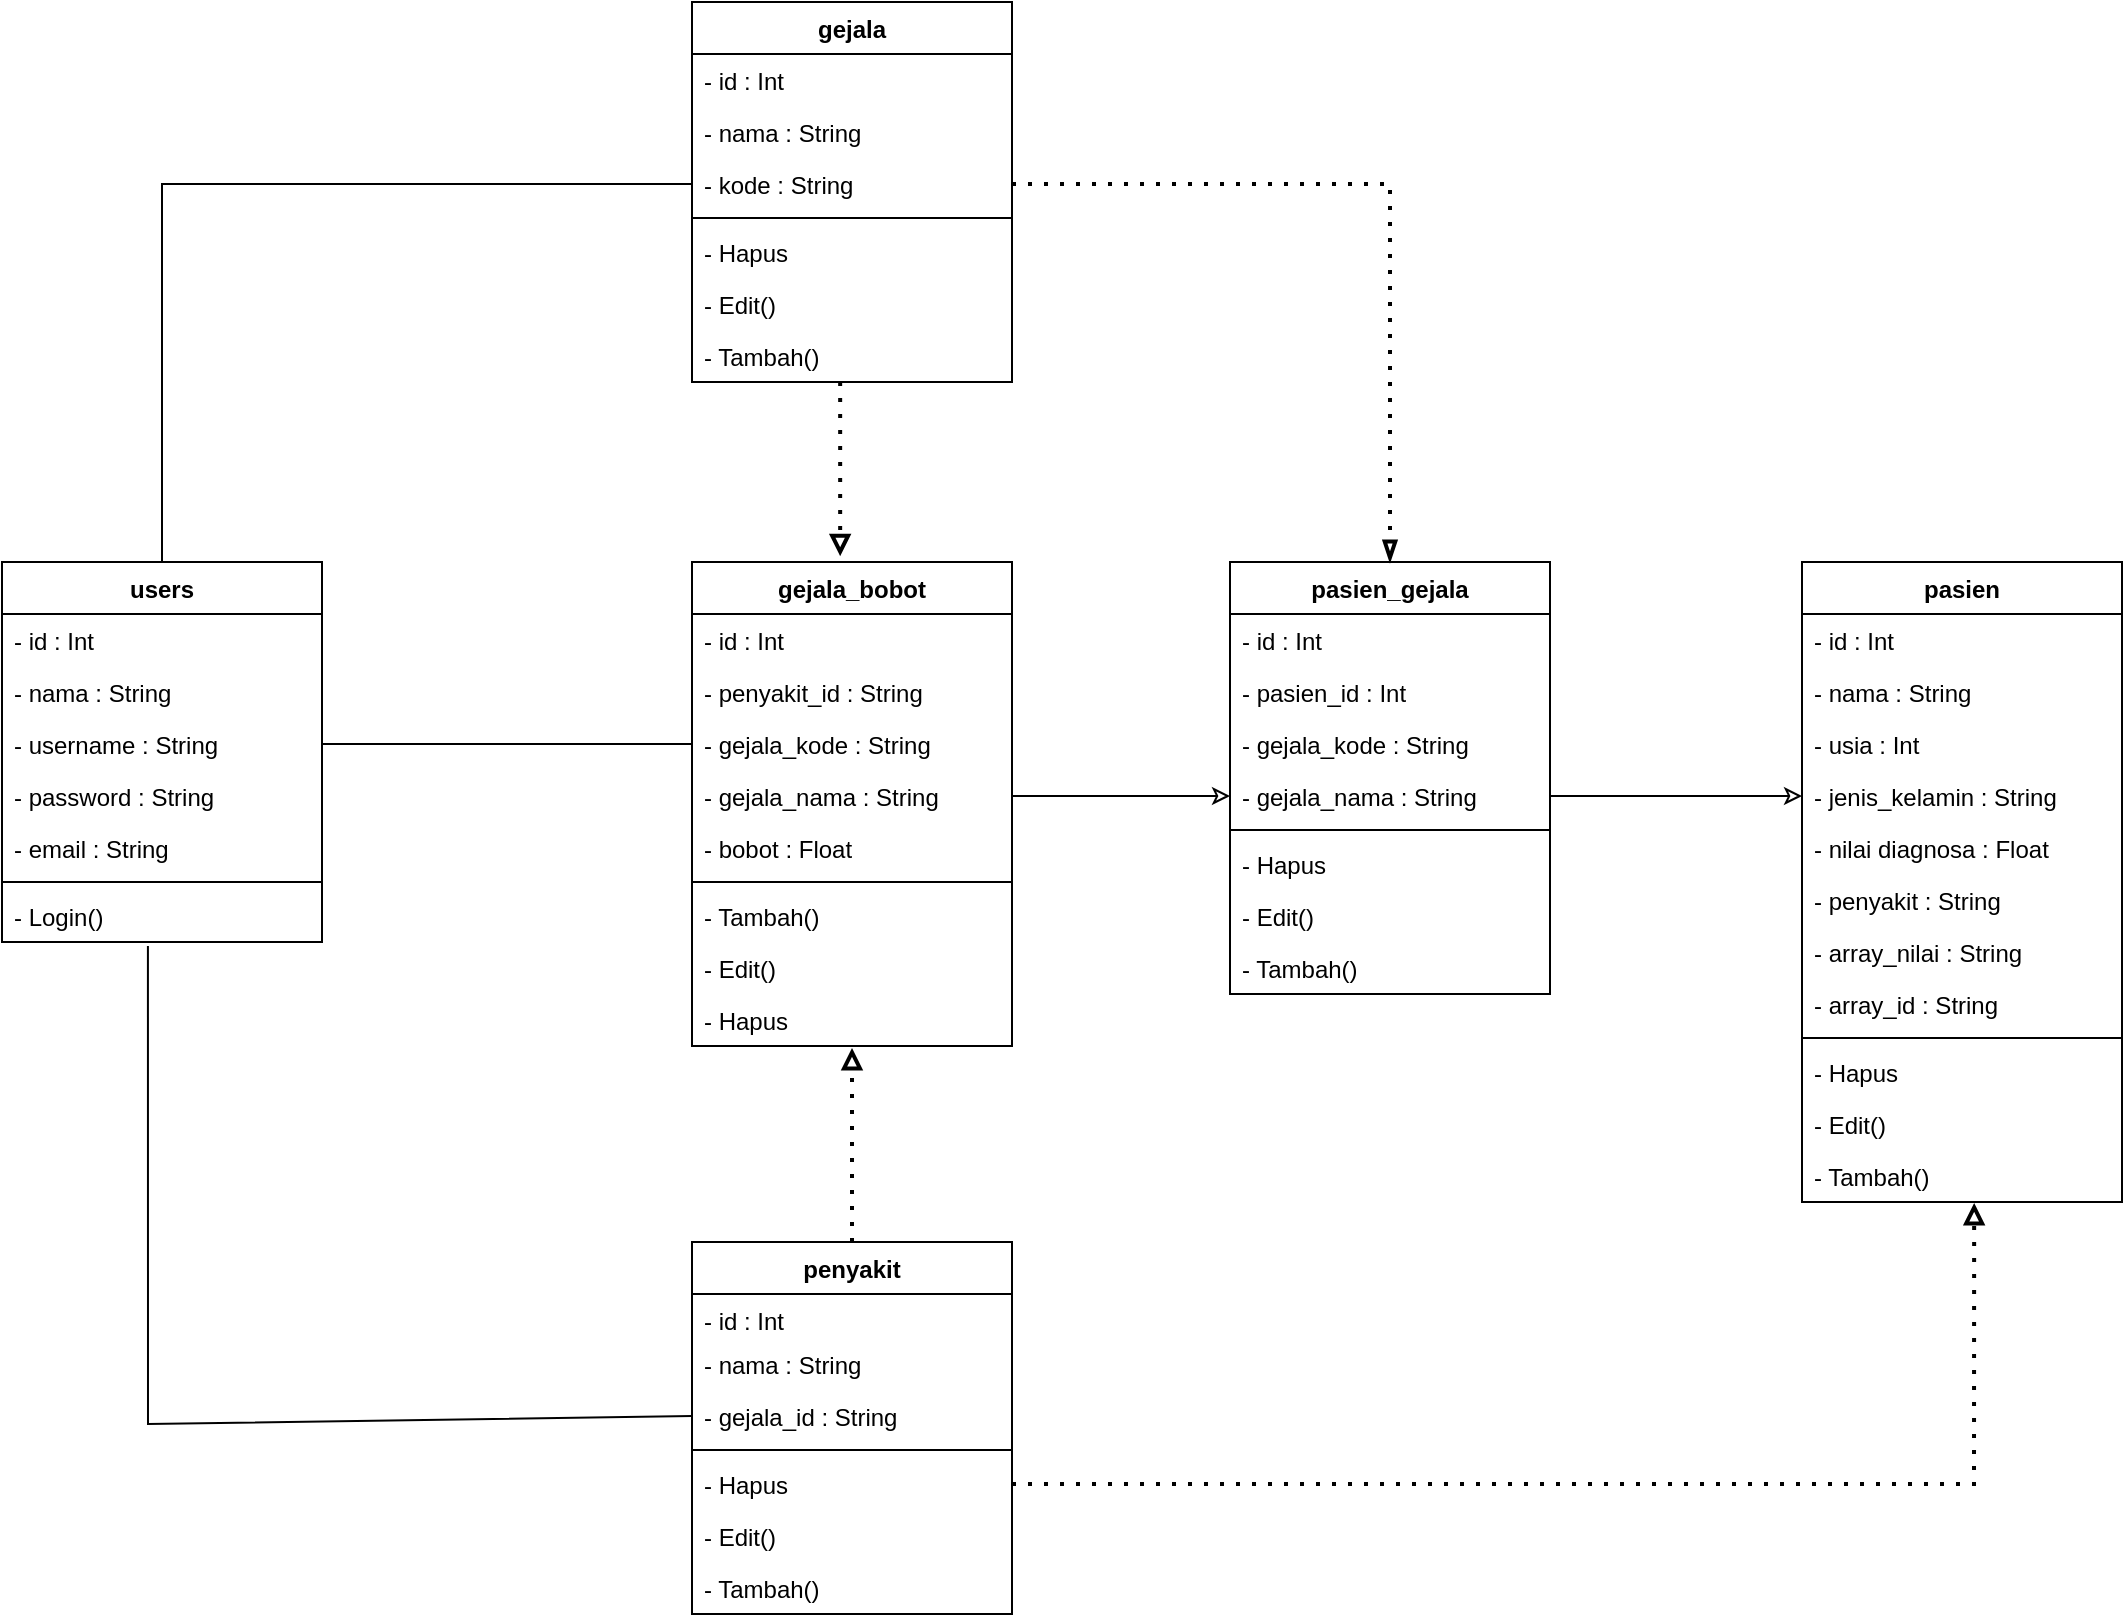 <mxfile version="16.2.4" type="device"><diagram id="tVFzfi2vqkuSzDGBgphO" name="Page-1"><mxGraphModel dx="1021" dy="567" grid="1" gridSize="10" guides="1" tooltips="1" connect="1" arrows="1" fold="1" page="1" pageScale="1" pageWidth="850" pageHeight="1100" math="0" shadow="0"><root><mxCell id="0"/><mxCell id="1" parent="0"/><mxCell id="MOoRzigpfjnTgvC6gudE-1" value="users" style="swimlane;fontStyle=1;align=center;verticalAlign=top;childLayout=stackLayout;horizontal=1;startSize=26;horizontalStack=0;resizeParent=1;resizeParentMax=0;resizeLast=0;collapsible=1;marginBottom=0;" vertex="1" parent="1"><mxGeometry x="80" y="330" width="160" height="190" as="geometry"/></mxCell><mxCell id="MOoRzigpfjnTgvC6gudE-2" value="- id : Int" style="text;strokeColor=none;fillColor=none;align=left;verticalAlign=top;spacingLeft=4;spacingRight=4;overflow=hidden;rotatable=0;points=[[0,0.5],[1,0.5]];portConstraint=eastwest;" vertex="1" parent="MOoRzigpfjnTgvC6gudE-1"><mxGeometry y="26" width="160" height="26" as="geometry"/></mxCell><mxCell id="MOoRzigpfjnTgvC6gudE-5" value="- nama : String" style="text;strokeColor=none;fillColor=none;align=left;verticalAlign=top;spacingLeft=4;spacingRight=4;overflow=hidden;rotatable=0;points=[[0,0.5],[1,0.5]];portConstraint=eastwest;" vertex="1" parent="MOoRzigpfjnTgvC6gudE-1"><mxGeometry y="52" width="160" height="26" as="geometry"/></mxCell><mxCell id="MOoRzigpfjnTgvC6gudE-6" value="- username : String" style="text;strokeColor=none;fillColor=none;align=left;verticalAlign=top;spacingLeft=4;spacingRight=4;overflow=hidden;rotatable=0;points=[[0,0.5],[1,0.5]];portConstraint=eastwest;" vertex="1" parent="MOoRzigpfjnTgvC6gudE-1"><mxGeometry y="78" width="160" height="26" as="geometry"/></mxCell><mxCell id="MOoRzigpfjnTgvC6gudE-7" value="- password : String" style="text;strokeColor=none;fillColor=none;align=left;verticalAlign=top;spacingLeft=4;spacingRight=4;overflow=hidden;rotatable=0;points=[[0,0.5],[1,0.5]];portConstraint=eastwest;" vertex="1" parent="MOoRzigpfjnTgvC6gudE-1"><mxGeometry y="104" width="160" height="26" as="geometry"/></mxCell><mxCell id="MOoRzigpfjnTgvC6gudE-8" value="- email : String" style="text;strokeColor=none;fillColor=none;align=left;verticalAlign=top;spacingLeft=4;spacingRight=4;overflow=hidden;rotatable=0;points=[[0,0.5],[1,0.5]];portConstraint=eastwest;" vertex="1" parent="MOoRzigpfjnTgvC6gudE-1"><mxGeometry y="130" width="160" height="26" as="geometry"/></mxCell><mxCell id="MOoRzigpfjnTgvC6gudE-3" value="" style="line;strokeWidth=1;fillColor=none;align=left;verticalAlign=middle;spacingTop=-1;spacingLeft=3;spacingRight=3;rotatable=0;labelPosition=right;points=[];portConstraint=eastwest;" vertex="1" parent="MOoRzigpfjnTgvC6gudE-1"><mxGeometry y="156" width="160" height="8" as="geometry"/></mxCell><mxCell id="MOoRzigpfjnTgvC6gudE-4" value="- Login()" style="text;strokeColor=none;fillColor=none;align=left;verticalAlign=top;spacingLeft=4;spacingRight=4;overflow=hidden;rotatable=0;points=[[0,0.5],[1,0.5]];portConstraint=eastwest;" vertex="1" parent="MOoRzigpfjnTgvC6gudE-1"><mxGeometry y="164" width="160" height="26" as="geometry"/></mxCell><mxCell id="MOoRzigpfjnTgvC6gudE-9" value="gejala_bobot" style="swimlane;fontStyle=1;align=center;verticalAlign=top;childLayout=stackLayout;horizontal=1;startSize=26;horizontalStack=0;resizeParent=1;resizeParentMax=0;resizeLast=0;collapsible=1;marginBottom=0;" vertex="1" parent="1"><mxGeometry x="425" y="330" width="160" height="242" as="geometry"/></mxCell><mxCell id="MOoRzigpfjnTgvC6gudE-10" value="- id : Int" style="text;strokeColor=none;fillColor=none;align=left;verticalAlign=top;spacingLeft=4;spacingRight=4;overflow=hidden;rotatable=0;points=[[0,0.5],[1,0.5]];portConstraint=eastwest;" vertex="1" parent="MOoRzigpfjnTgvC6gudE-9"><mxGeometry y="26" width="160" height="26" as="geometry"/></mxCell><mxCell id="MOoRzigpfjnTgvC6gudE-11" value="- penyakit_id : String" style="text;strokeColor=none;fillColor=none;align=left;verticalAlign=top;spacingLeft=4;spacingRight=4;overflow=hidden;rotatable=0;points=[[0,0.5],[1,0.5]];portConstraint=eastwest;" vertex="1" parent="MOoRzigpfjnTgvC6gudE-9"><mxGeometry y="52" width="160" height="26" as="geometry"/></mxCell><mxCell id="MOoRzigpfjnTgvC6gudE-12" value="- gejala_kode : String" style="text;strokeColor=none;fillColor=none;align=left;verticalAlign=top;spacingLeft=4;spacingRight=4;overflow=hidden;rotatable=0;points=[[0,0.5],[1,0.5]];portConstraint=eastwest;" vertex="1" parent="MOoRzigpfjnTgvC6gudE-9"><mxGeometry y="78" width="160" height="26" as="geometry"/></mxCell><mxCell id="MOoRzigpfjnTgvC6gudE-13" value="- gejala_nama : String" style="text;strokeColor=none;fillColor=none;align=left;verticalAlign=top;spacingLeft=4;spacingRight=4;overflow=hidden;rotatable=0;points=[[0,0.5],[1,0.5]];portConstraint=eastwest;" vertex="1" parent="MOoRzigpfjnTgvC6gudE-9"><mxGeometry y="104" width="160" height="26" as="geometry"/></mxCell><mxCell id="MOoRzigpfjnTgvC6gudE-14" value="- bobot : Float" style="text;strokeColor=none;fillColor=none;align=left;verticalAlign=top;spacingLeft=4;spacingRight=4;overflow=hidden;rotatable=0;points=[[0,0.5],[1,0.5]];portConstraint=eastwest;" vertex="1" parent="MOoRzigpfjnTgvC6gudE-9"><mxGeometry y="130" width="160" height="26" as="geometry"/></mxCell><mxCell id="MOoRzigpfjnTgvC6gudE-15" value="" style="line;strokeWidth=1;fillColor=none;align=left;verticalAlign=middle;spacingTop=-1;spacingLeft=3;spacingRight=3;rotatable=0;labelPosition=right;points=[];portConstraint=eastwest;" vertex="1" parent="MOoRzigpfjnTgvC6gudE-9"><mxGeometry y="156" width="160" height="8" as="geometry"/></mxCell><mxCell id="MOoRzigpfjnTgvC6gudE-16" value="- Tambah()" style="text;strokeColor=none;fillColor=none;align=left;verticalAlign=top;spacingLeft=4;spacingRight=4;overflow=hidden;rotatable=0;points=[[0,0.5],[1,0.5]];portConstraint=eastwest;" vertex="1" parent="MOoRzigpfjnTgvC6gudE-9"><mxGeometry y="164" width="160" height="26" as="geometry"/></mxCell><mxCell id="MOoRzigpfjnTgvC6gudE-17" value="- Edit()" style="text;strokeColor=none;fillColor=none;align=left;verticalAlign=top;spacingLeft=4;spacingRight=4;overflow=hidden;rotatable=0;points=[[0,0.5],[1,0.5]];portConstraint=eastwest;" vertex="1" parent="MOoRzigpfjnTgvC6gudE-9"><mxGeometry y="190" width="160" height="26" as="geometry"/></mxCell><mxCell id="MOoRzigpfjnTgvC6gudE-18" value="- Hapus" style="text;strokeColor=none;fillColor=none;align=left;verticalAlign=top;spacingLeft=4;spacingRight=4;overflow=hidden;rotatable=0;points=[[0,0.5],[1,0.5]];portConstraint=eastwest;" vertex="1" parent="MOoRzigpfjnTgvC6gudE-9"><mxGeometry y="216" width="160" height="26" as="geometry"/></mxCell><mxCell id="MOoRzigpfjnTgvC6gudE-20" style="edgeStyle=orthogonalEdgeStyle;rounded=0;orthogonalLoop=1;jettySize=auto;html=1;exitX=1;exitY=0.5;exitDx=0;exitDy=0;entryX=0;entryY=0.5;entryDx=0;entryDy=0;endArrow=none;endFill=0;" edge="1" parent="1" source="MOoRzigpfjnTgvC6gudE-6" target="MOoRzigpfjnTgvC6gudE-12"><mxGeometry relative="1" as="geometry"/></mxCell><mxCell id="MOoRzigpfjnTgvC6gudE-22" value="gejala" style="swimlane;fontStyle=1;align=center;verticalAlign=top;childLayout=stackLayout;horizontal=1;startSize=26;horizontalStack=0;resizeParent=1;resizeParentMax=0;resizeLast=0;collapsible=1;marginBottom=0;" vertex="1" parent="1"><mxGeometry x="425" y="50" width="160" height="190" as="geometry"/></mxCell><mxCell id="MOoRzigpfjnTgvC6gudE-23" value="- id : Int" style="text;strokeColor=none;fillColor=none;align=left;verticalAlign=top;spacingLeft=4;spacingRight=4;overflow=hidden;rotatable=0;points=[[0,0.5],[1,0.5]];portConstraint=eastwest;" vertex="1" parent="MOoRzigpfjnTgvC6gudE-22"><mxGeometry y="26" width="160" height="26" as="geometry"/></mxCell><mxCell id="MOoRzigpfjnTgvC6gudE-24" value="- nama : String" style="text;strokeColor=none;fillColor=none;align=left;verticalAlign=top;spacingLeft=4;spacingRight=4;overflow=hidden;rotatable=0;points=[[0,0.5],[1,0.5]];portConstraint=eastwest;" vertex="1" parent="MOoRzigpfjnTgvC6gudE-22"><mxGeometry y="52" width="160" height="26" as="geometry"/></mxCell><mxCell id="MOoRzigpfjnTgvC6gudE-25" value="- kode : String" style="text;strokeColor=none;fillColor=none;align=left;verticalAlign=top;spacingLeft=4;spacingRight=4;overflow=hidden;rotatable=0;points=[[0,0.5],[1,0.5]];portConstraint=eastwest;" vertex="1" parent="MOoRzigpfjnTgvC6gudE-22"><mxGeometry y="78" width="160" height="26" as="geometry"/></mxCell><mxCell id="MOoRzigpfjnTgvC6gudE-28" value="" style="line;strokeWidth=1;fillColor=none;align=left;verticalAlign=middle;spacingTop=-1;spacingLeft=3;spacingRight=3;rotatable=0;labelPosition=right;points=[];portConstraint=eastwest;" vertex="1" parent="MOoRzigpfjnTgvC6gudE-22"><mxGeometry y="104" width="160" height="8" as="geometry"/></mxCell><mxCell id="MOoRzigpfjnTgvC6gudE-32" value="- Hapus" style="text;strokeColor=none;fillColor=none;align=left;verticalAlign=top;spacingLeft=4;spacingRight=4;overflow=hidden;rotatable=0;points=[[0,0.5],[1,0.5]];portConstraint=eastwest;" vertex="1" parent="MOoRzigpfjnTgvC6gudE-22"><mxGeometry y="112" width="160" height="26" as="geometry"/></mxCell><mxCell id="MOoRzigpfjnTgvC6gudE-31" value="- Edit()" style="text;strokeColor=none;fillColor=none;align=left;verticalAlign=top;spacingLeft=4;spacingRight=4;overflow=hidden;rotatable=0;points=[[0,0.5],[1,0.5]];portConstraint=eastwest;" vertex="1" parent="MOoRzigpfjnTgvC6gudE-22"><mxGeometry y="138" width="160" height="26" as="geometry"/></mxCell><mxCell id="MOoRzigpfjnTgvC6gudE-30" value="- Tambah()" style="text;strokeColor=none;fillColor=none;align=left;verticalAlign=top;spacingLeft=4;spacingRight=4;overflow=hidden;rotatable=0;points=[[0,0.5],[1,0.5]];portConstraint=eastwest;" vertex="1" parent="MOoRzigpfjnTgvC6gudE-22"><mxGeometry y="164" width="160" height="26" as="geometry"/></mxCell><mxCell id="MOoRzigpfjnTgvC6gudE-33" value="" style="endArrow=none;html=1;rounded=0;exitX=0.5;exitY=0;exitDx=0;exitDy=0;entryX=0;entryY=0.5;entryDx=0;entryDy=0;" edge="1" parent="1" source="MOoRzigpfjnTgvC6gudE-1" target="MOoRzigpfjnTgvC6gudE-25"><mxGeometry width="50" height="50" relative="1" as="geometry"><mxPoint x="300" y="180" as="sourcePoint"/><mxPoint x="350" y="130" as="targetPoint"/><Array as="points"><mxPoint x="160" y="141"/></Array></mxGeometry></mxCell><mxCell id="MOoRzigpfjnTgvC6gudE-34" value="penyakit" style="swimlane;fontStyle=1;align=center;verticalAlign=top;childLayout=stackLayout;horizontal=1;startSize=26;horizontalStack=0;resizeParent=1;resizeParentMax=0;resizeLast=0;collapsible=1;marginBottom=0;" vertex="1" parent="1"><mxGeometry x="425" y="670" width="160" height="186" as="geometry"/></mxCell><mxCell id="MOoRzigpfjnTgvC6gudE-35" value="- id : Int" style="text;strokeColor=none;fillColor=none;align=left;verticalAlign=top;spacingLeft=4;spacingRight=4;overflow=hidden;rotatable=0;points=[[0,0.5],[1,0.5]];portConstraint=eastwest;" vertex="1" parent="MOoRzigpfjnTgvC6gudE-34"><mxGeometry y="26" width="160" height="22" as="geometry"/></mxCell><mxCell id="MOoRzigpfjnTgvC6gudE-36" value="- nama : String" style="text;strokeColor=none;fillColor=none;align=left;verticalAlign=top;spacingLeft=4;spacingRight=4;overflow=hidden;rotatable=0;points=[[0,0.5],[1,0.5]];portConstraint=eastwest;" vertex="1" parent="MOoRzigpfjnTgvC6gudE-34"><mxGeometry y="48" width="160" height="26" as="geometry"/></mxCell><mxCell id="MOoRzigpfjnTgvC6gudE-37" value="- gejala_id : String" style="text;strokeColor=none;fillColor=none;align=left;verticalAlign=top;spacingLeft=4;spacingRight=4;overflow=hidden;rotatable=0;points=[[0,0.5],[1,0.5]];portConstraint=eastwest;" vertex="1" parent="MOoRzigpfjnTgvC6gudE-34"><mxGeometry y="74" width="160" height="26" as="geometry"/></mxCell><mxCell id="MOoRzigpfjnTgvC6gudE-38" value="" style="line;strokeWidth=1;fillColor=none;align=left;verticalAlign=middle;spacingTop=-1;spacingLeft=3;spacingRight=3;rotatable=0;labelPosition=right;points=[];portConstraint=eastwest;" vertex="1" parent="MOoRzigpfjnTgvC6gudE-34"><mxGeometry y="100" width="160" height="8" as="geometry"/></mxCell><mxCell id="MOoRzigpfjnTgvC6gudE-39" value="- Hapus" style="text;strokeColor=none;fillColor=none;align=left;verticalAlign=top;spacingLeft=4;spacingRight=4;overflow=hidden;rotatable=0;points=[[0,0.5],[1,0.5]];portConstraint=eastwest;" vertex="1" parent="MOoRzigpfjnTgvC6gudE-34"><mxGeometry y="108" width="160" height="26" as="geometry"/></mxCell><mxCell id="MOoRzigpfjnTgvC6gudE-40" value="- Edit()" style="text;strokeColor=none;fillColor=none;align=left;verticalAlign=top;spacingLeft=4;spacingRight=4;overflow=hidden;rotatable=0;points=[[0,0.5],[1,0.5]];portConstraint=eastwest;" vertex="1" parent="MOoRzigpfjnTgvC6gudE-34"><mxGeometry y="134" width="160" height="26" as="geometry"/></mxCell><mxCell id="MOoRzigpfjnTgvC6gudE-41" value="- Tambah()" style="text;strokeColor=none;fillColor=none;align=left;verticalAlign=top;spacingLeft=4;spacingRight=4;overflow=hidden;rotatable=0;points=[[0,0.5],[1,0.5]];portConstraint=eastwest;" vertex="1" parent="MOoRzigpfjnTgvC6gudE-34"><mxGeometry y="160" width="160" height="26" as="geometry"/></mxCell><mxCell id="MOoRzigpfjnTgvC6gudE-42" value="" style="endArrow=none;html=1;rounded=0;entryX=0;entryY=0.5;entryDx=0;entryDy=0;exitX=0.456;exitY=1.077;exitDx=0;exitDy=0;exitPerimeter=0;" edge="1" parent="1" source="MOoRzigpfjnTgvC6gudE-4" target="MOoRzigpfjnTgvC6gudE-37"><mxGeometry width="50" height="50" relative="1" as="geometry"><mxPoint x="160" y="570" as="sourcePoint"/><mxPoint x="320" y="730" as="targetPoint"/><Array as="points"><mxPoint x="153" y="761"/></Array></mxGeometry></mxCell><mxCell id="MOoRzigpfjnTgvC6gudE-44" value="" style="endArrow=block;dashed=1;html=1;dashPattern=1 3;strokeWidth=2;rounded=0;exitX=0.463;exitY=1;exitDx=0;exitDy=0;exitPerimeter=0;entryX=0.463;entryY=-0.012;entryDx=0;entryDy=0;entryPerimeter=0;endFill=0;" edge="1" parent="1" source="MOoRzigpfjnTgvC6gudE-30" target="MOoRzigpfjnTgvC6gudE-9"><mxGeometry width="50" height="50" relative="1" as="geometry"><mxPoint x="490" y="300" as="sourcePoint"/><mxPoint x="650" y="250" as="targetPoint"/></mxGeometry></mxCell><mxCell id="MOoRzigpfjnTgvC6gudE-45" value="" style="endArrow=block;dashed=1;html=1;dashPattern=1 3;strokeWidth=2;rounded=0;exitX=0.5;exitY=0;exitDx=0;exitDy=0;entryX=0.5;entryY=1.038;entryDx=0;entryDy=0;entryPerimeter=0;endFill=0;" edge="1" parent="1" source="MOoRzigpfjnTgvC6gudE-34" target="MOoRzigpfjnTgvC6gudE-18"><mxGeometry width="50" height="50" relative="1" as="geometry"><mxPoint x="550" y="630" as="sourcePoint"/><mxPoint x="600" y="580" as="targetPoint"/></mxGeometry></mxCell><mxCell id="MOoRzigpfjnTgvC6gudE-46" value="pasien_gejala" style="swimlane;fontStyle=1;align=center;verticalAlign=top;childLayout=stackLayout;horizontal=1;startSize=26;horizontalStack=0;resizeParent=1;resizeParentMax=0;resizeLast=0;collapsible=1;marginBottom=0;" vertex="1" parent="1"><mxGeometry x="694" y="330" width="160" height="216" as="geometry"/></mxCell><mxCell id="MOoRzigpfjnTgvC6gudE-47" value="- id : Int" style="text;strokeColor=none;fillColor=none;align=left;verticalAlign=top;spacingLeft=4;spacingRight=4;overflow=hidden;rotatable=0;points=[[0,0.5],[1,0.5]];portConstraint=eastwest;" vertex="1" parent="MOoRzigpfjnTgvC6gudE-46"><mxGeometry y="26" width="160" height="26" as="geometry"/></mxCell><mxCell id="MOoRzigpfjnTgvC6gudE-48" value="- pasien_id : Int" style="text;strokeColor=none;fillColor=none;align=left;verticalAlign=top;spacingLeft=4;spacingRight=4;overflow=hidden;rotatable=0;points=[[0,0.5],[1,0.5]];portConstraint=eastwest;" vertex="1" parent="MOoRzigpfjnTgvC6gudE-46"><mxGeometry y="52" width="160" height="26" as="geometry"/></mxCell><mxCell id="MOoRzigpfjnTgvC6gudE-49" value="- gejala_kode : String" style="text;strokeColor=none;fillColor=none;align=left;verticalAlign=top;spacingLeft=4;spacingRight=4;overflow=hidden;rotatable=0;points=[[0,0.5],[1,0.5]];portConstraint=eastwest;" vertex="1" parent="MOoRzigpfjnTgvC6gudE-46"><mxGeometry y="78" width="160" height="26" as="geometry"/></mxCell><mxCell id="MOoRzigpfjnTgvC6gudE-54" value="- gejala_nama : String" style="text;strokeColor=none;fillColor=none;align=left;verticalAlign=top;spacingLeft=4;spacingRight=4;overflow=hidden;rotatable=0;points=[[0,0.5],[1,0.5]];portConstraint=eastwest;" vertex="1" parent="MOoRzigpfjnTgvC6gudE-46"><mxGeometry y="104" width="160" height="26" as="geometry"/></mxCell><mxCell id="MOoRzigpfjnTgvC6gudE-50" value="" style="line;strokeWidth=1;fillColor=none;align=left;verticalAlign=middle;spacingTop=-1;spacingLeft=3;spacingRight=3;rotatable=0;labelPosition=right;points=[];portConstraint=eastwest;" vertex="1" parent="MOoRzigpfjnTgvC6gudE-46"><mxGeometry y="130" width="160" height="8" as="geometry"/></mxCell><mxCell id="MOoRzigpfjnTgvC6gudE-51" value="- Hapus" style="text;strokeColor=none;fillColor=none;align=left;verticalAlign=top;spacingLeft=4;spacingRight=4;overflow=hidden;rotatable=0;points=[[0,0.5],[1,0.5]];portConstraint=eastwest;" vertex="1" parent="MOoRzigpfjnTgvC6gudE-46"><mxGeometry y="138" width="160" height="26" as="geometry"/></mxCell><mxCell id="MOoRzigpfjnTgvC6gudE-52" value="- Edit()" style="text;strokeColor=none;fillColor=none;align=left;verticalAlign=top;spacingLeft=4;spacingRight=4;overflow=hidden;rotatable=0;points=[[0,0.5],[1,0.5]];portConstraint=eastwest;" vertex="1" parent="MOoRzigpfjnTgvC6gudE-46"><mxGeometry y="164" width="160" height="26" as="geometry"/></mxCell><mxCell id="MOoRzigpfjnTgvC6gudE-53" value="- Tambah()" style="text;strokeColor=none;fillColor=none;align=left;verticalAlign=top;spacingLeft=4;spacingRight=4;overflow=hidden;rotatable=0;points=[[0,0.5],[1,0.5]];portConstraint=eastwest;" vertex="1" parent="MOoRzigpfjnTgvC6gudE-46"><mxGeometry y="190" width="160" height="26" as="geometry"/></mxCell><mxCell id="MOoRzigpfjnTgvC6gudE-58" value="" style="endArrow=classic;html=1;rounded=0;exitX=1;exitY=0.5;exitDx=0;exitDy=0;entryX=0;entryY=0.5;entryDx=0;entryDy=0;endFill=0;" edge="1" parent="1" source="MOoRzigpfjnTgvC6gudE-13" target="MOoRzigpfjnTgvC6gudE-54"><mxGeometry width="50" height="50" relative="1" as="geometry"><mxPoint x="650" y="476" as="sourcePoint"/><mxPoint x="700" y="426" as="targetPoint"/></mxGeometry></mxCell><mxCell id="MOoRzigpfjnTgvC6gudE-59" value="pasien" style="swimlane;fontStyle=1;align=center;verticalAlign=top;childLayout=stackLayout;horizontal=1;startSize=26;horizontalStack=0;resizeParent=1;resizeParentMax=0;resizeLast=0;collapsible=1;marginBottom=0;" vertex="1" parent="1"><mxGeometry x="980" y="330" width="160" height="320" as="geometry"/></mxCell><mxCell id="MOoRzigpfjnTgvC6gudE-60" value="- id : Int" style="text;strokeColor=none;fillColor=none;align=left;verticalAlign=top;spacingLeft=4;spacingRight=4;overflow=hidden;rotatable=0;points=[[0,0.5],[1,0.5]];portConstraint=eastwest;" vertex="1" parent="MOoRzigpfjnTgvC6gudE-59"><mxGeometry y="26" width="160" height="26" as="geometry"/></mxCell><mxCell id="MOoRzigpfjnTgvC6gudE-61" value="- nama : String" style="text;strokeColor=none;fillColor=none;align=left;verticalAlign=top;spacingLeft=4;spacingRight=4;overflow=hidden;rotatable=0;points=[[0,0.5],[1,0.5]];portConstraint=eastwest;" vertex="1" parent="MOoRzigpfjnTgvC6gudE-59"><mxGeometry y="52" width="160" height="26" as="geometry"/></mxCell><mxCell id="MOoRzigpfjnTgvC6gudE-62" value="- usia : Int" style="text;strokeColor=none;fillColor=none;align=left;verticalAlign=top;spacingLeft=4;spacingRight=4;overflow=hidden;rotatable=0;points=[[0,0.5],[1,0.5]];portConstraint=eastwest;" vertex="1" parent="MOoRzigpfjnTgvC6gudE-59"><mxGeometry y="78" width="160" height="26" as="geometry"/></mxCell><mxCell id="MOoRzigpfjnTgvC6gudE-63" value="- jenis_kelamin : String" style="text;strokeColor=none;fillColor=none;align=left;verticalAlign=top;spacingLeft=4;spacingRight=4;overflow=hidden;rotatable=0;points=[[0,0.5],[1,0.5]];portConstraint=eastwest;" vertex="1" parent="MOoRzigpfjnTgvC6gudE-59"><mxGeometry y="104" width="160" height="26" as="geometry"/></mxCell><mxCell id="MOoRzigpfjnTgvC6gudE-68" value="- nilai diagnosa : Float" style="text;strokeColor=none;fillColor=none;align=left;verticalAlign=top;spacingLeft=4;spacingRight=4;overflow=hidden;rotatable=0;points=[[0,0.5],[1,0.5]];portConstraint=eastwest;" vertex="1" parent="MOoRzigpfjnTgvC6gudE-59"><mxGeometry y="130" width="160" height="26" as="geometry"/></mxCell><mxCell id="MOoRzigpfjnTgvC6gudE-69" value="- penyakit : String" style="text;strokeColor=none;fillColor=none;align=left;verticalAlign=top;spacingLeft=4;spacingRight=4;overflow=hidden;rotatable=0;points=[[0,0.5],[1,0.5]];portConstraint=eastwest;" vertex="1" parent="MOoRzigpfjnTgvC6gudE-59"><mxGeometry y="156" width="160" height="26" as="geometry"/></mxCell><mxCell id="MOoRzigpfjnTgvC6gudE-71" value="- array_nilai : String" style="text;strokeColor=none;fillColor=none;align=left;verticalAlign=top;spacingLeft=4;spacingRight=4;overflow=hidden;rotatable=0;points=[[0,0.5],[1,0.5]];portConstraint=eastwest;" vertex="1" parent="MOoRzigpfjnTgvC6gudE-59"><mxGeometry y="182" width="160" height="26" as="geometry"/></mxCell><mxCell id="MOoRzigpfjnTgvC6gudE-70" value="- array_id : String" style="text;strokeColor=none;fillColor=none;align=left;verticalAlign=top;spacingLeft=4;spacingRight=4;overflow=hidden;rotatable=0;points=[[0,0.5],[1,0.5]];portConstraint=eastwest;" vertex="1" parent="MOoRzigpfjnTgvC6gudE-59"><mxGeometry y="208" width="160" height="26" as="geometry"/></mxCell><mxCell id="MOoRzigpfjnTgvC6gudE-64" value="" style="line;strokeWidth=1;fillColor=none;align=left;verticalAlign=middle;spacingTop=-1;spacingLeft=3;spacingRight=3;rotatable=0;labelPosition=right;points=[];portConstraint=eastwest;" vertex="1" parent="MOoRzigpfjnTgvC6gudE-59"><mxGeometry y="234" width="160" height="8" as="geometry"/></mxCell><mxCell id="MOoRzigpfjnTgvC6gudE-65" value="- Hapus" style="text;strokeColor=none;fillColor=none;align=left;verticalAlign=top;spacingLeft=4;spacingRight=4;overflow=hidden;rotatable=0;points=[[0,0.5],[1,0.5]];portConstraint=eastwest;" vertex="1" parent="MOoRzigpfjnTgvC6gudE-59"><mxGeometry y="242" width="160" height="26" as="geometry"/></mxCell><mxCell id="MOoRzigpfjnTgvC6gudE-66" value="- Edit()" style="text;strokeColor=none;fillColor=none;align=left;verticalAlign=top;spacingLeft=4;spacingRight=4;overflow=hidden;rotatable=0;points=[[0,0.5],[1,0.5]];portConstraint=eastwest;" vertex="1" parent="MOoRzigpfjnTgvC6gudE-59"><mxGeometry y="268" width="160" height="26" as="geometry"/></mxCell><mxCell id="MOoRzigpfjnTgvC6gudE-67" value="- Tambah()" style="text;strokeColor=none;fillColor=none;align=left;verticalAlign=top;spacingLeft=4;spacingRight=4;overflow=hidden;rotatable=0;points=[[0,0.5],[1,0.5]];portConstraint=eastwest;" vertex="1" parent="MOoRzigpfjnTgvC6gudE-59"><mxGeometry y="294" width="160" height="26" as="geometry"/></mxCell><mxCell id="MOoRzigpfjnTgvC6gudE-72" value="" style="endArrow=classic;html=1;rounded=0;endFill=0;entryX=0;entryY=0.5;entryDx=0;entryDy=0;" edge="1" parent="1" source="MOoRzigpfjnTgvC6gudE-54" target="MOoRzigpfjnTgvC6gudE-63"><mxGeometry width="50" height="50" relative="1" as="geometry"><mxPoint x="871" y="450.5" as="sourcePoint"/><mxPoint x="950" y="451" as="targetPoint"/></mxGeometry></mxCell><mxCell id="MOoRzigpfjnTgvC6gudE-73" value="" style="endArrow=block;dashed=1;html=1;dashPattern=1 3;strokeWidth=2;rounded=0;entryX=0.538;entryY=1.018;entryDx=0;entryDy=0;entryPerimeter=0;exitX=1;exitY=0.5;exitDx=0;exitDy=0;endFill=0;" edge="1" parent="1" source="MOoRzigpfjnTgvC6gudE-39" target="MOoRzigpfjnTgvC6gudE-67"><mxGeometry width="50" height="50" relative="1" as="geometry"><mxPoint x="804" y="788" as="sourcePoint"/><mxPoint x="854" y="738" as="targetPoint"/><Array as="points"><mxPoint x="1066" y="791"/></Array></mxGeometry></mxCell><mxCell id="MOoRzigpfjnTgvC6gudE-74" value="" style="endArrow=blockThin;dashed=1;html=1;dashPattern=1 3;strokeWidth=2;rounded=0;exitX=1;exitY=0.5;exitDx=0;exitDy=0;entryX=0.5;entryY=0;entryDx=0;entryDy=0;endFill=0;" edge="1" parent="1" source="MOoRzigpfjnTgvC6gudE-25" target="MOoRzigpfjnTgvC6gudE-46"><mxGeometry width="50" height="50" relative="1" as="geometry"><mxPoint x="760" y="190" as="sourcePoint"/><mxPoint x="810" y="140" as="targetPoint"/><Array as="points"><mxPoint x="774" y="141"/></Array></mxGeometry></mxCell></root></mxGraphModel></diagram></mxfile>